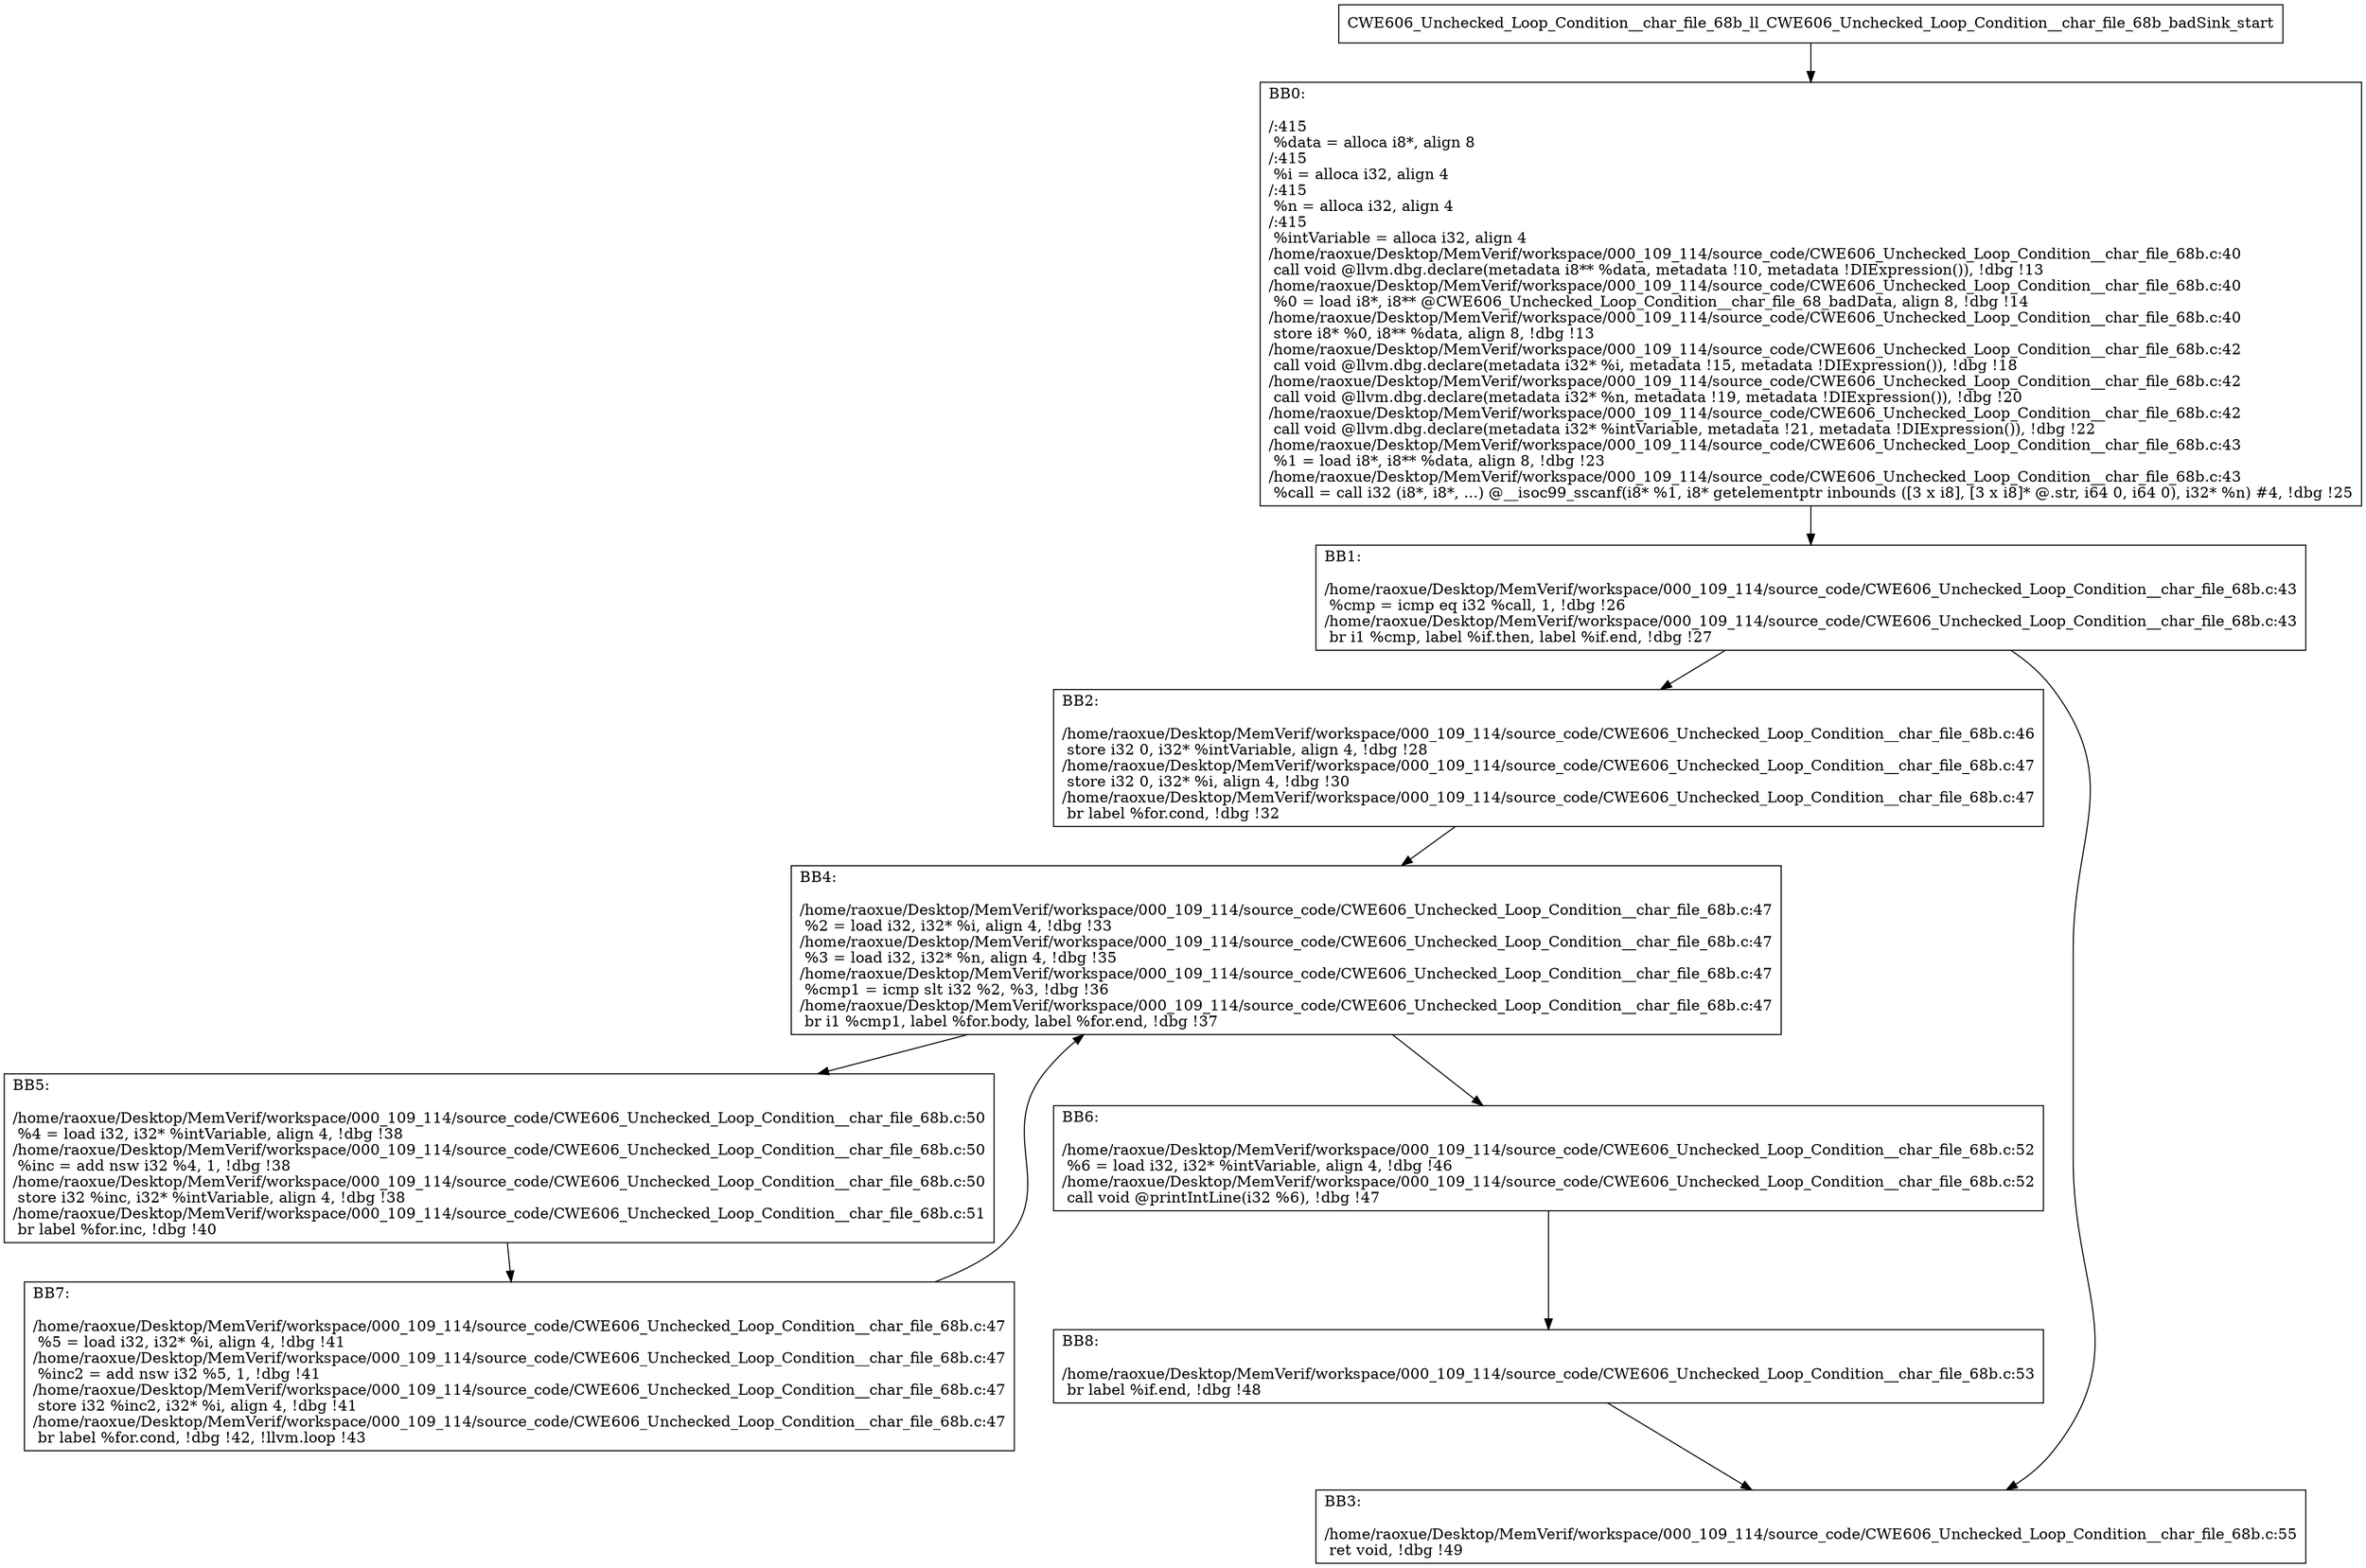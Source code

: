 digraph "CFG for'CWE606_Unchecked_Loop_Condition__char_file_68b_ll_CWE606_Unchecked_Loop_Condition__char_file_68b_badSink' function" {
	BBCWE606_Unchecked_Loop_Condition__char_file_68b_ll_CWE606_Unchecked_Loop_Condition__char_file_68b_badSink_start[shape=record,label="{CWE606_Unchecked_Loop_Condition__char_file_68b_ll_CWE606_Unchecked_Loop_Condition__char_file_68b_badSink_start}"];
	BBCWE606_Unchecked_Loop_Condition__char_file_68b_ll_CWE606_Unchecked_Loop_Condition__char_file_68b_badSink_start-> CWE606_Unchecked_Loop_Condition__char_file_68b_ll_CWE606_Unchecked_Loop_Condition__char_file_68b_badSinkBB0;
	CWE606_Unchecked_Loop_Condition__char_file_68b_ll_CWE606_Unchecked_Loop_Condition__char_file_68b_badSinkBB0 [shape=record, label="{BB0:\l\l/:415\l
  %data = alloca i8*, align 8\l
/:415\l
  %i = alloca i32, align 4\l
/:415\l
  %n = alloca i32, align 4\l
/:415\l
  %intVariable = alloca i32, align 4\l
/home/raoxue/Desktop/MemVerif/workspace/000_109_114/source_code/CWE606_Unchecked_Loop_Condition__char_file_68b.c:40\l
  call void @llvm.dbg.declare(metadata i8** %data, metadata !10, metadata !DIExpression()), !dbg !13\l
/home/raoxue/Desktop/MemVerif/workspace/000_109_114/source_code/CWE606_Unchecked_Loop_Condition__char_file_68b.c:40\l
  %0 = load i8*, i8** @CWE606_Unchecked_Loop_Condition__char_file_68_badData, align 8, !dbg !14\l
/home/raoxue/Desktop/MemVerif/workspace/000_109_114/source_code/CWE606_Unchecked_Loop_Condition__char_file_68b.c:40\l
  store i8* %0, i8** %data, align 8, !dbg !13\l
/home/raoxue/Desktop/MemVerif/workspace/000_109_114/source_code/CWE606_Unchecked_Loop_Condition__char_file_68b.c:42\l
  call void @llvm.dbg.declare(metadata i32* %i, metadata !15, metadata !DIExpression()), !dbg !18\l
/home/raoxue/Desktop/MemVerif/workspace/000_109_114/source_code/CWE606_Unchecked_Loop_Condition__char_file_68b.c:42\l
  call void @llvm.dbg.declare(metadata i32* %n, metadata !19, metadata !DIExpression()), !dbg !20\l
/home/raoxue/Desktop/MemVerif/workspace/000_109_114/source_code/CWE606_Unchecked_Loop_Condition__char_file_68b.c:42\l
  call void @llvm.dbg.declare(metadata i32* %intVariable, metadata !21, metadata !DIExpression()), !dbg !22\l
/home/raoxue/Desktop/MemVerif/workspace/000_109_114/source_code/CWE606_Unchecked_Loop_Condition__char_file_68b.c:43\l
  %1 = load i8*, i8** %data, align 8, !dbg !23\l
/home/raoxue/Desktop/MemVerif/workspace/000_109_114/source_code/CWE606_Unchecked_Loop_Condition__char_file_68b.c:43\l
  %call = call i32 (i8*, i8*, ...) @__isoc99_sscanf(i8* %1, i8* getelementptr inbounds ([3 x i8], [3 x i8]* @.str, i64 0, i64 0), i32* %n) #4, !dbg !25\l
}"];
	CWE606_Unchecked_Loop_Condition__char_file_68b_ll_CWE606_Unchecked_Loop_Condition__char_file_68b_badSinkBB0-> CWE606_Unchecked_Loop_Condition__char_file_68b_ll_CWE606_Unchecked_Loop_Condition__char_file_68b_badSinkBB1;
	CWE606_Unchecked_Loop_Condition__char_file_68b_ll_CWE606_Unchecked_Loop_Condition__char_file_68b_badSinkBB1 [shape=record, label="{BB1:\l\l/home/raoxue/Desktop/MemVerif/workspace/000_109_114/source_code/CWE606_Unchecked_Loop_Condition__char_file_68b.c:43\l
  %cmp = icmp eq i32 %call, 1, !dbg !26\l
/home/raoxue/Desktop/MemVerif/workspace/000_109_114/source_code/CWE606_Unchecked_Loop_Condition__char_file_68b.c:43\l
  br i1 %cmp, label %if.then, label %if.end, !dbg !27\l
}"];
	CWE606_Unchecked_Loop_Condition__char_file_68b_ll_CWE606_Unchecked_Loop_Condition__char_file_68b_badSinkBB1-> CWE606_Unchecked_Loop_Condition__char_file_68b_ll_CWE606_Unchecked_Loop_Condition__char_file_68b_badSinkBB2;
	CWE606_Unchecked_Loop_Condition__char_file_68b_ll_CWE606_Unchecked_Loop_Condition__char_file_68b_badSinkBB1-> CWE606_Unchecked_Loop_Condition__char_file_68b_ll_CWE606_Unchecked_Loop_Condition__char_file_68b_badSinkBB3;
	CWE606_Unchecked_Loop_Condition__char_file_68b_ll_CWE606_Unchecked_Loop_Condition__char_file_68b_badSinkBB2 [shape=record, label="{BB2:\l\l/home/raoxue/Desktop/MemVerif/workspace/000_109_114/source_code/CWE606_Unchecked_Loop_Condition__char_file_68b.c:46\l
  store i32 0, i32* %intVariable, align 4, !dbg !28\l
/home/raoxue/Desktop/MemVerif/workspace/000_109_114/source_code/CWE606_Unchecked_Loop_Condition__char_file_68b.c:47\l
  store i32 0, i32* %i, align 4, !dbg !30\l
/home/raoxue/Desktop/MemVerif/workspace/000_109_114/source_code/CWE606_Unchecked_Loop_Condition__char_file_68b.c:47\l
  br label %for.cond, !dbg !32\l
}"];
	CWE606_Unchecked_Loop_Condition__char_file_68b_ll_CWE606_Unchecked_Loop_Condition__char_file_68b_badSinkBB2-> CWE606_Unchecked_Loop_Condition__char_file_68b_ll_CWE606_Unchecked_Loop_Condition__char_file_68b_badSinkBB4;
	CWE606_Unchecked_Loop_Condition__char_file_68b_ll_CWE606_Unchecked_Loop_Condition__char_file_68b_badSinkBB4 [shape=record, label="{BB4:\l\l/home/raoxue/Desktop/MemVerif/workspace/000_109_114/source_code/CWE606_Unchecked_Loop_Condition__char_file_68b.c:47\l
  %2 = load i32, i32* %i, align 4, !dbg !33\l
/home/raoxue/Desktop/MemVerif/workspace/000_109_114/source_code/CWE606_Unchecked_Loop_Condition__char_file_68b.c:47\l
  %3 = load i32, i32* %n, align 4, !dbg !35\l
/home/raoxue/Desktop/MemVerif/workspace/000_109_114/source_code/CWE606_Unchecked_Loop_Condition__char_file_68b.c:47\l
  %cmp1 = icmp slt i32 %2, %3, !dbg !36\l
/home/raoxue/Desktop/MemVerif/workspace/000_109_114/source_code/CWE606_Unchecked_Loop_Condition__char_file_68b.c:47\l
  br i1 %cmp1, label %for.body, label %for.end, !dbg !37\l
}"];
	CWE606_Unchecked_Loop_Condition__char_file_68b_ll_CWE606_Unchecked_Loop_Condition__char_file_68b_badSinkBB4-> CWE606_Unchecked_Loop_Condition__char_file_68b_ll_CWE606_Unchecked_Loop_Condition__char_file_68b_badSinkBB5;
	CWE606_Unchecked_Loop_Condition__char_file_68b_ll_CWE606_Unchecked_Loop_Condition__char_file_68b_badSinkBB4-> CWE606_Unchecked_Loop_Condition__char_file_68b_ll_CWE606_Unchecked_Loop_Condition__char_file_68b_badSinkBB6;
	CWE606_Unchecked_Loop_Condition__char_file_68b_ll_CWE606_Unchecked_Loop_Condition__char_file_68b_badSinkBB5 [shape=record, label="{BB5:\l\l/home/raoxue/Desktop/MemVerif/workspace/000_109_114/source_code/CWE606_Unchecked_Loop_Condition__char_file_68b.c:50\l
  %4 = load i32, i32* %intVariable, align 4, !dbg !38\l
/home/raoxue/Desktop/MemVerif/workspace/000_109_114/source_code/CWE606_Unchecked_Loop_Condition__char_file_68b.c:50\l
  %inc = add nsw i32 %4, 1, !dbg !38\l
/home/raoxue/Desktop/MemVerif/workspace/000_109_114/source_code/CWE606_Unchecked_Loop_Condition__char_file_68b.c:50\l
  store i32 %inc, i32* %intVariable, align 4, !dbg !38\l
/home/raoxue/Desktop/MemVerif/workspace/000_109_114/source_code/CWE606_Unchecked_Loop_Condition__char_file_68b.c:51\l
  br label %for.inc, !dbg !40\l
}"];
	CWE606_Unchecked_Loop_Condition__char_file_68b_ll_CWE606_Unchecked_Loop_Condition__char_file_68b_badSinkBB5-> CWE606_Unchecked_Loop_Condition__char_file_68b_ll_CWE606_Unchecked_Loop_Condition__char_file_68b_badSinkBB7;
	CWE606_Unchecked_Loop_Condition__char_file_68b_ll_CWE606_Unchecked_Loop_Condition__char_file_68b_badSinkBB7 [shape=record, label="{BB7:\l\l/home/raoxue/Desktop/MemVerif/workspace/000_109_114/source_code/CWE606_Unchecked_Loop_Condition__char_file_68b.c:47\l
  %5 = load i32, i32* %i, align 4, !dbg !41\l
/home/raoxue/Desktop/MemVerif/workspace/000_109_114/source_code/CWE606_Unchecked_Loop_Condition__char_file_68b.c:47\l
  %inc2 = add nsw i32 %5, 1, !dbg !41\l
/home/raoxue/Desktop/MemVerif/workspace/000_109_114/source_code/CWE606_Unchecked_Loop_Condition__char_file_68b.c:47\l
  store i32 %inc2, i32* %i, align 4, !dbg !41\l
/home/raoxue/Desktop/MemVerif/workspace/000_109_114/source_code/CWE606_Unchecked_Loop_Condition__char_file_68b.c:47\l
  br label %for.cond, !dbg !42, !llvm.loop !43\l
}"];
	CWE606_Unchecked_Loop_Condition__char_file_68b_ll_CWE606_Unchecked_Loop_Condition__char_file_68b_badSinkBB7-> CWE606_Unchecked_Loop_Condition__char_file_68b_ll_CWE606_Unchecked_Loop_Condition__char_file_68b_badSinkBB4;
	CWE606_Unchecked_Loop_Condition__char_file_68b_ll_CWE606_Unchecked_Loop_Condition__char_file_68b_badSinkBB6 [shape=record, label="{BB6:\l\l/home/raoxue/Desktop/MemVerif/workspace/000_109_114/source_code/CWE606_Unchecked_Loop_Condition__char_file_68b.c:52\l
  %6 = load i32, i32* %intVariable, align 4, !dbg !46\l
/home/raoxue/Desktop/MemVerif/workspace/000_109_114/source_code/CWE606_Unchecked_Loop_Condition__char_file_68b.c:52\l
  call void @printIntLine(i32 %6), !dbg !47\l
}"];
	CWE606_Unchecked_Loop_Condition__char_file_68b_ll_CWE606_Unchecked_Loop_Condition__char_file_68b_badSinkBB6-> CWE606_Unchecked_Loop_Condition__char_file_68b_ll_CWE606_Unchecked_Loop_Condition__char_file_68b_badSinkBB8;
	CWE606_Unchecked_Loop_Condition__char_file_68b_ll_CWE606_Unchecked_Loop_Condition__char_file_68b_badSinkBB8 [shape=record, label="{BB8:\l\l/home/raoxue/Desktop/MemVerif/workspace/000_109_114/source_code/CWE606_Unchecked_Loop_Condition__char_file_68b.c:53\l
  br label %if.end, !dbg !48\l
}"];
	CWE606_Unchecked_Loop_Condition__char_file_68b_ll_CWE606_Unchecked_Loop_Condition__char_file_68b_badSinkBB8-> CWE606_Unchecked_Loop_Condition__char_file_68b_ll_CWE606_Unchecked_Loop_Condition__char_file_68b_badSinkBB3;
	CWE606_Unchecked_Loop_Condition__char_file_68b_ll_CWE606_Unchecked_Loop_Condition__char_file_68b_badSinkBB3 [shape=record, label="{BB3:\l\l/home/raoxue/Desktop/MemVerif/workspace/000_109_114/source_code/CWE606_Unchecked_Loop_Condition__char_file_68b.c:55\l
  ret void, !dbg !49\l
}"];
}
